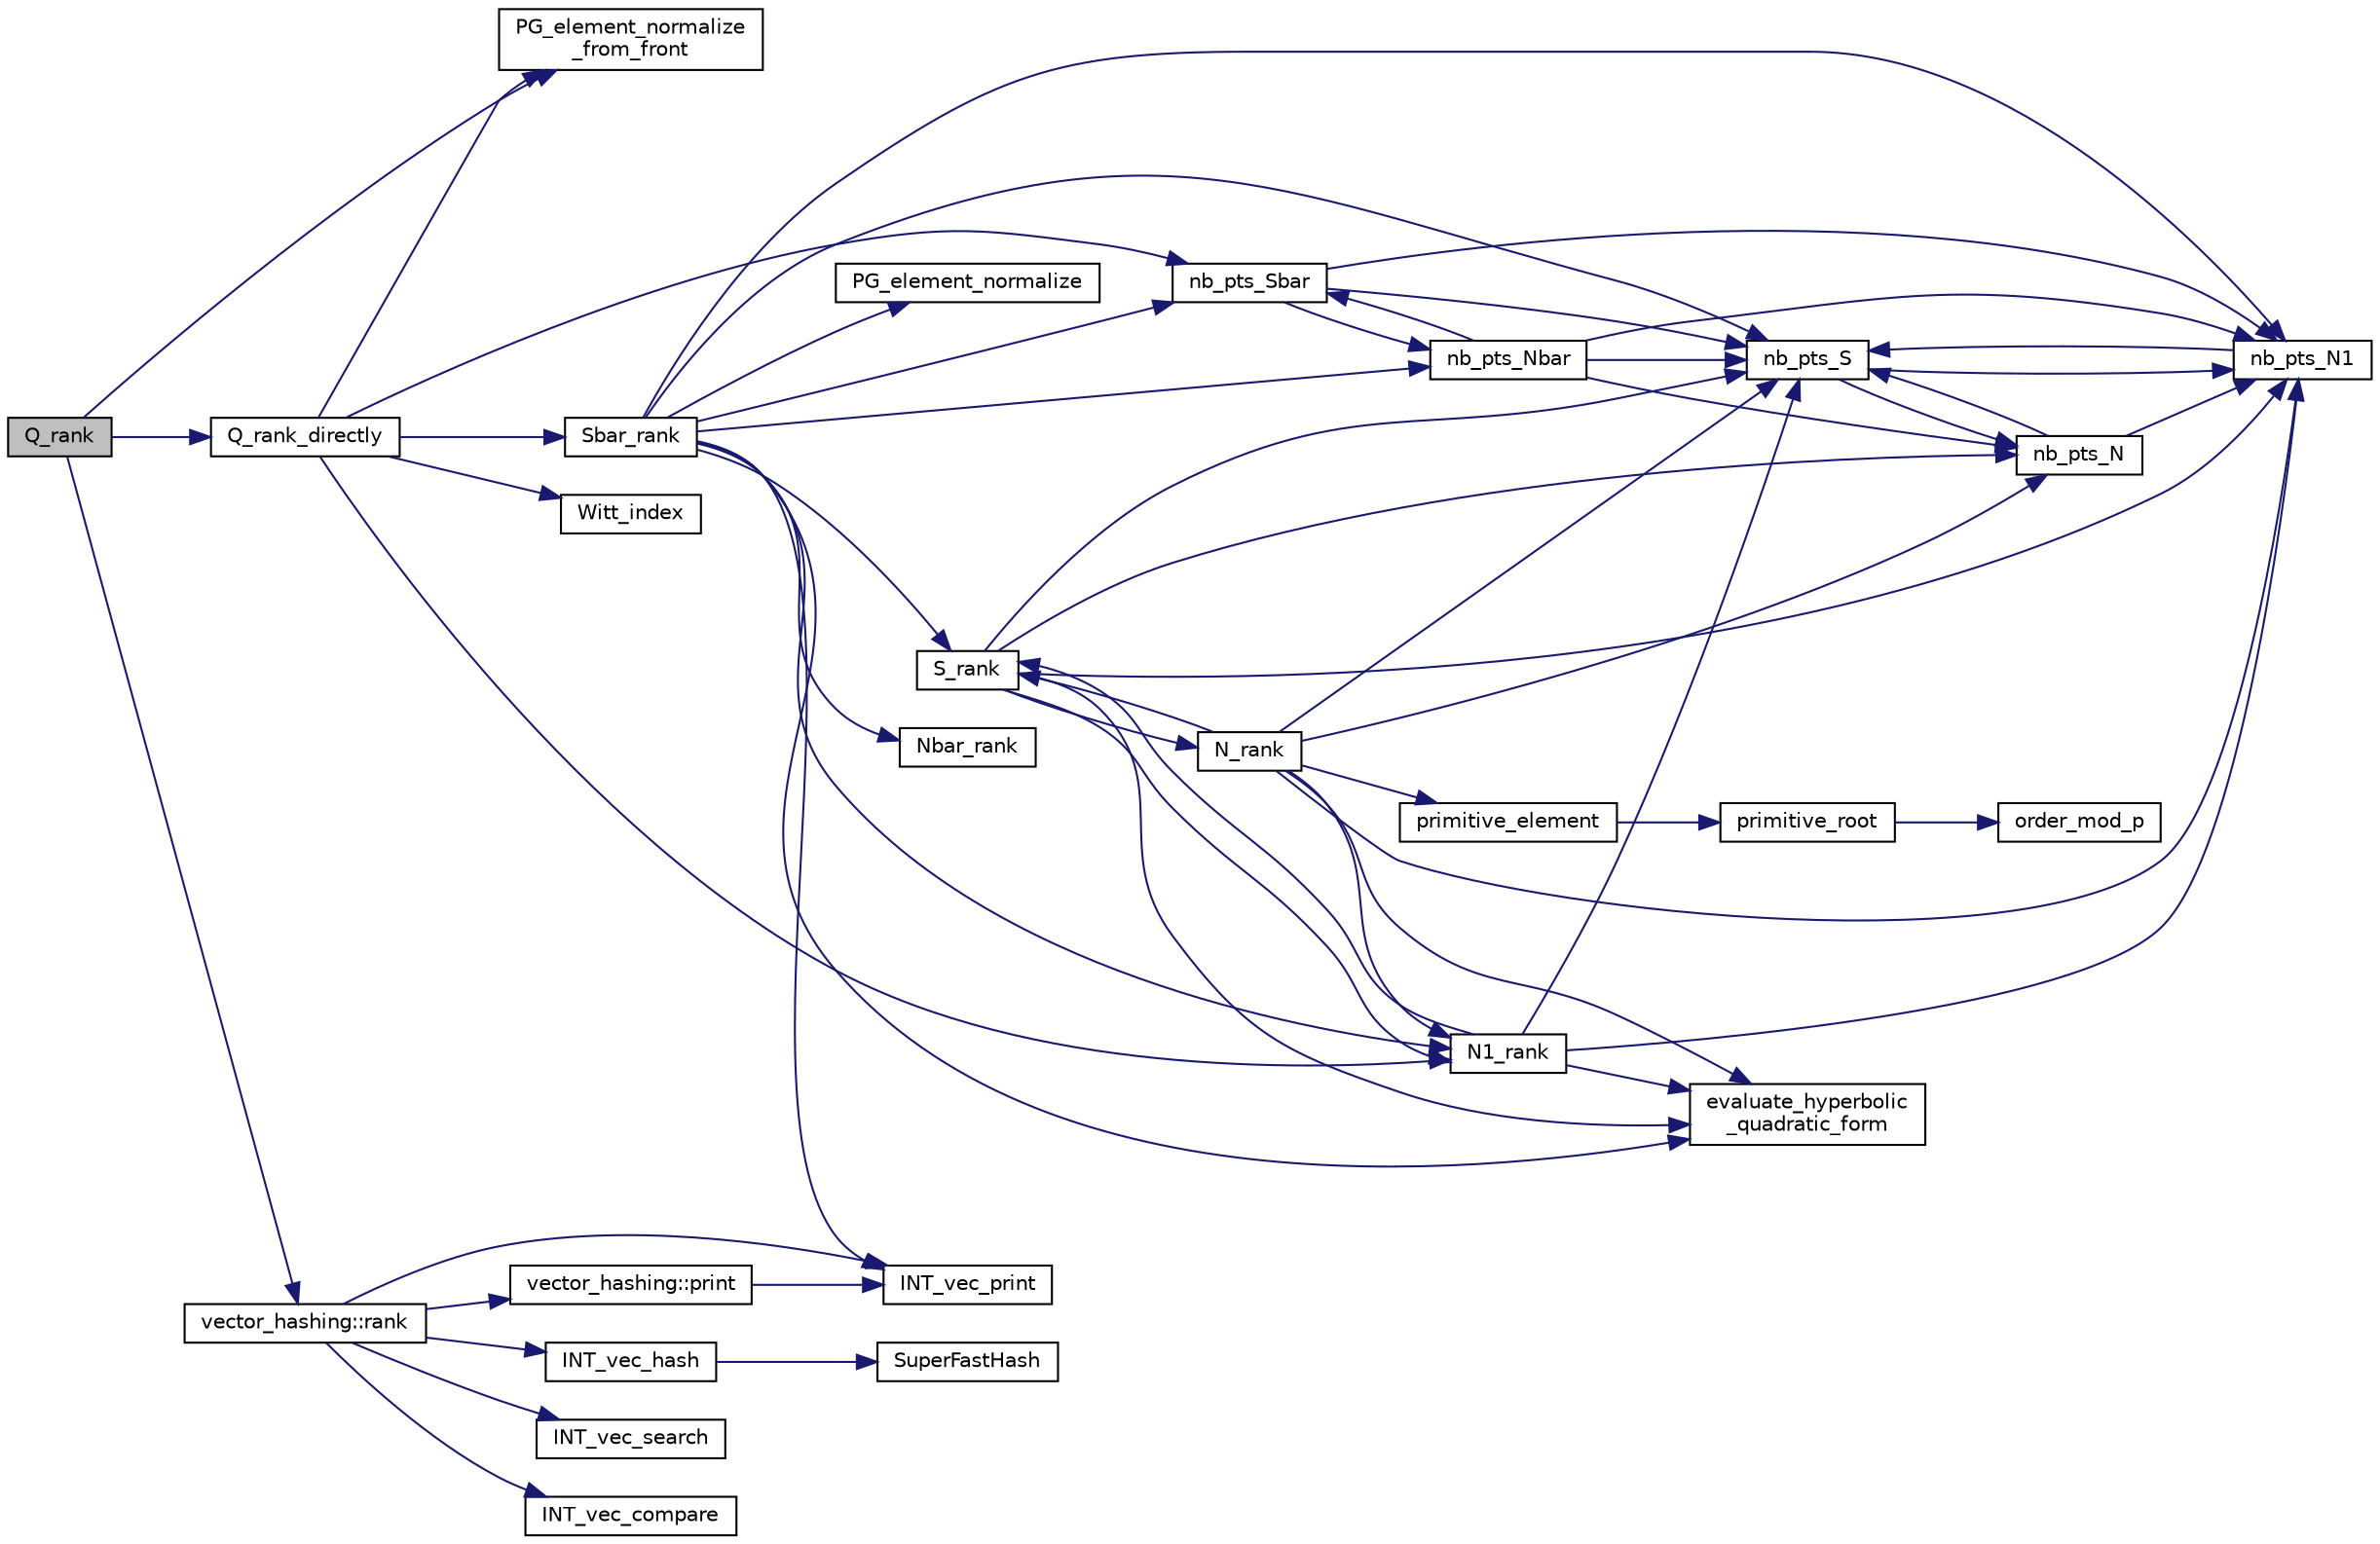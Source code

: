 digraph "Q_rank"
{
  edge [fontname="Helvetica",fontsize="10",labelfontname="Helvetica",labelfontsize="10"];
  node [fontname="Helvetica",fontsize="10",shape=record];
  rankdir="LR";
  Node16471 [label="Q_rank",height=0.2,width=0.4,color="black", fillcolor="grey75", style="filled", fontcolor="black"];
  Node16471 -> Node16472 [color="midnightblue",fontsize="10",style="solid",fontname="Helvetica"];
  Node16472 [label="PG_element_normalize\l_from_front",height=0.2,width=0.4,color="black", fillcolor="white", style="filled",URL="$d4/d67/geometry_8h.html#af675caf5f9975573455c8d93cb56bf95"];
  Node16471 -> Node16473 [color="midnightblue",fontsize="10",style="solid",fontname="Helvetica"];
  Node16473 [label="vector_hashing::rank",height=0.2,width=0.4,color="black", fillcolor="white", style="filled",URL="$d8/daa/classvector__hashing.html#a4879796cc2ade5fcef891747909ec710"];
  Node16473 -> Node16474 [color="midnightblue",fontsize="10",style="solid",fontname="Helvetica"];
  Node16474 [label="INT_vec_hash",height=0.2,width=0.4,color="black", fillcolor="white", style="filled",URL="$d5/db4/io__and__os_8h.html#a2c14b1034b07b03b4df943066edeb99f"];
  Node16474 -> Node16475 [color="midnightblue",fontsize="10",style="solid",fontname="Helvetica"];
  Node16475 [label="SuperFastHash",height=0.2,width=0.4,color="black", fillcolor="white", style="filled",URL="$d5/de2/foundations_2data__structures_2data__structures_8h.html#a11d69a8cb5ac90dfb13d2e25df8eb1ce"];
  Node16473 -> Node16476 [color="midnightblue",fontsize="10",style="solid",fontname="Helvetica"];
  Node16476 [label="INT_vec_search",height=0.2,width=0.4,color="black", fillcolor="white", style="filled",URL="$d5/de2/foundations_2data__structures_2data__structures_8h.html#ad103ef2316a1f671bdb68fd9cd9ba945"];
  Node16473 -> Node16477 [color="midnightblue",fontsize="10",style="solid",fontname="Helvetica"];
  Node16477 [label="INT_vec_compare",height=0.2,width=0.4,color="black", fillcolor="white", style="filled",URL="$d5/de2/foundations_2data__structures_2data__structures_8h.html#ac1a17fca23fb4a338aef8547a4c2fded"];
  Node16473 -> Node16478 [color="midnightblue",fontsize="10",style="solid",fontname="Helvetica"];
  Node16478 [label="INT_vec_print",height=0.2,width=0.4,color="black", fillcolor="white", style="filled",URL="$df/dbf/sajeeb_8_c.html#a79a5901af0b47dd0d694109543c027fe"];
  Node16473 -> Node16479 [color="midnightblue",fontsize="10",style="solid",fontname="Helvetica"];
  Node16479 [label="vector_hashing::print",height=0.2,width=0.4,color="black", fillcolor="white", style="filled",URL="$d8/daa/classvector__hashing.html#a4954caab83535e063633dd5d27a564c5"];
  Node16479 -> Node16478 [color="midnightblue",fontsize="10",style="solid",fontname="Helvetica"];
  Node16471 -> Node16480 [color="midnightblue",fontsize="10",style="solid",fontname="Helvetica"];
  Node16480 [label="Q_rank_directly",height=0.2,width=0.4,color="black", fillcolor="white", style="filled",URL="$db/da0/lib_2foundations_2geometry_2orthogonal__points_8_c.html#a5f856abfc1a984dc77a7e21a239ab88e"];
  Node16480 -> Node16481 [color="midnightblue",fontsize="10",style="solid",fontname="Helvetica"];
  Node16481 [label="Witt_index",height=0.2,width=0.4,color="black", fillcolor="white", style="filled",URL="$db/da0/lib_2foundations_2geometry_2orthogonal__points_8_c.html#ab3483ecb9859a6758f82b5327da50534"];
  Node16480 -> Node16482 [color="midnightblue",fontsize="10",style="solid",fontname="Helvetica"];
  Node16482 [label="nb_pts_Sbar",height=0.2,width=0.4,color="black", fillcolor="white", style="filled",URL="$db/da0/lib_2foundations_2geometry_2orthogonal__points_8_c.html#a986dda26505c9934c771578b084f67cc"];
  Node16482 -> Node16483 [color="midnightblue",fontsize="10",style="solid",fontname="Helvetica"];
  Node16483 [label="nb_pts_S",height=0.2,width=0.4,color="black", fillcolor="white", style="filled",URL="$db/da0/lib_2foundations_2geometry_2orthogonal__points_8_c.html#a9bc3dec6e722644d182738102c3e04f3"];
  Node16483 -> Node16484 [color="midnightblue",fontsize="10",style="solid",fontname="Helvetica"];
  Node16484 [label="nb_pts_N",height=0.2,width=0.4,color="black", fillcolor="white", style="filled",URL="$db/da0/lib_2foundations_2geometry_2orthogonal__points_8_c.html#a93e16898c27b1d1c0a6405a7b0615ba6"];
  Node16484 -> Node16483 [color="midnightblue",fontsize="10",style="solid",fontname="Helvetica"];
  Node16484 -> Node16485 [color="midnightblue",fontsize="10",style="solid",fontname="Helvetica"];
  Node16485 [label="nb_pts_N1",height=0.2,width=0.4,color="black", fillcolor="white", style="filled",URL="$db/da0/lib_2foundations_2geometry_2orthogonal__points_8_c.html#ae0f2e1c76523db67b4ec9629ccc35bc6"];
  Node16485 -> Node16483 [color="midnightblue",fontsize="10",style="solid",fontname="Helvetica"];
  Node16483 -> Node16485 [color="midnightblue",fontsize="10",style="solid",fontname="Helvetica"];
  Node16482 -> Node16486 [color="midnightblue",fontsize="10",style="solid",fontname="Helvetica"];
  Node16486 [label="nb_pts_Nbar",height=0.2,width=0.4,color="black", fillcolor="white", style="filled",URL="$db/da0/lib_2foundations_2geometry_2orthogonal__points_8_c.html#a51b4684a176c6841fd3cd6c34c684c2c"];
  Node16486 -> Node16482 [color="midnightblue",fontsize="10",style="solid",fontname="Helvetica"];
  Node16486 -> Node16484 [color="midnightblue",fontsize="10",style="solid",fontname="Helvetica"];
  Node16486 -> Node16483 [color="midnightblue",fontsize="10",style="solid",fontname="Helvetica"];
  Node16486 -> Node16485 [color="midnightblue",fontsize="10",style="solid",fontname="Helvetica"];
  Node16482 -> Node16485 [color="midnightblue",fontsize="10",style="solid",fontname="Helvetica"];
  Node16480 -> Node16487 [color="midnightblue",fontsize="10",style="solid",fontname="Helvetica"];
  Node16487 [label="Sbar_rank",height=0.2,width=0.4,color="black", fillcolor="white", style="filled",URL="$db/da0/lib_2foundations_2geometry_2orthogonal__points_8_c.html#a9f987613e1f3dd623ce4032443a5a4a3"];
  Node16487 -> Node16488 [color="midnightblue",fontsize="10",style="solid",fontname="Helvetica"];
  Node16488 [label="PG_element_normalize",height=0.2,width=0.4,color="black", fillcolor="white", style="filled",URL="$d4/d67/geometry_8h.html#a5a4c3c1158bad6bab0d786c616bd0996"];
  Node16487 -> Node16478 [color="midnightblue",fontsize="10",style="solid",fontname="Helvetica"];
  Node16487 -> Node16482 [color="midnightblue",fontsize="10",style="solid",fontname="Helvetica"];
  Node16487 -> Node16483 [color="midnightblue",fontsize="10",style="solid",fontname="Helvetica"];
  Node16487 -> Node16489 [color="midnightblue",fontsize="10",style="solid",fontname="Helvetica"];
  Node16489 [label="S_rank",height=0.2,width=0.4,color="black", fillcolor="white", style="filled",URL="$db/da0/lib_2foundations_2geometry_2orthogonal__points_8_c.html#a3a31f4ab7622dfd1d56e995cee509faa"];
  Node16489 -> Node16483 [color="midnightblue",fontsize="10",style="solid",fontname="Helvetica"];
  Node16489 -> Node16484 [color="midnightblue",fontsize="10",style="solid",fontname="Helvetica"];
  Node16489 -> Node16485 [color="midnightblue",fontsize="10",style="solid",fontname="Helvetica"];
  Node16489 -> Node16490 [color="midnightblue",fontsize="10",style="solid",fontname="Helvetica"];
  Node16490 [label="N_rank",height=0.2,width=0.4,color="black", fillcolor="white", style="filled",URL="$db/da0/lib_2foundations_2geometry_2orthogonal__points_8_c.html#a750a27350273e325e879377a9ee17bbb"];
  Node16490 -> Node16483 [color="midnightblue",fontsize="10",style="solid",fontname="Helvetica"];
  Node16490 -> Node16484 [color="midnightblue",fontsize="10",style="solid",fontname="Helvetica"];
  Node16490 -> Node16489 [color="midnightblue",fontsize="10",style="solid",fontname="Helvetica"];
  Node16490 -> Node16491 [color="midnightblue",fontsize="10",style="solid",fontname="Helvetica"];
  Node16491 [label="evaluate_hyperbolic\l_quadratic_form",height=0.2,width=0.4,color="black", fillcolor="white", style="filled",URL="$db/da0/lib_2foundations_2geometry_2orthogonal__points_8_c.html#a5f2c422dc24d5720e7a1b36a794ba65a"];
  Node16490 -> Node16485 [color="midnightblue",fontsize="10",style="solid",fontname="Helvetica"];
  Node16490 -> Node16492 [color="midnightblue",fontsize="10",style="solid",fontname="Helvetica"];
  Node16492 [label="primitive_element",height=0.2,width=0.4,color="black", fillcolor="white", style="filled",URL="$db/da0/lib_2foundations_2geometry_2orthogonal__points_8_c.html#a97350390ec02c8cd9f54751708e28768"];
  Node16492 -> Node16493 [color="midnightblue",fontsize="10",style="solid",fontname="Helvetica"];
  Node16493 [label="primitive_root",height=0.2,width=0.4,color="black", fillcolor="white", style="filled",URL="$de/dc5/algebra__and__number__theory_8h.html#a0b6f7619d12ff2c4e60b852b820b0972"];
  Node16493 -> Node16494 [color="midnightblue",fontsize="10",style="solid",fontname="Helvetica"];
  Node16494 [label="order_mod_p",height=0.2,width=0.4,color="black", fillcolor="white", style="filled",URL="$df/dda/number__theory_8_c.html#aa38aa7e68ab81726a4462995135456b2"];
  Node16490 -> Node16495 [color="midnightblue",fontsize="10",style="solid",fontname="Helvetica"];
  Node16495 [label="N1_rank",height=0.2,width=0.4,color="black", fillcolor="white", style="filled",URL="$db/da0/lib_2foundations_2geometry_2orthogonal__points_8_c.html#aeb5e4527dd73fce52439f30400b9946a"];
  Node16495 -> Node16483 [color="midnightblue",fontsize="10",style="solid",fontname="Helvetica"];
  Node16495 -> Node16485 [color="midnightblue",fontsize="10",style="solid",fontname="Helvetica"];
  Node16495 -> Node16489 [color="midnightblue",fontsize="10",style="solid",fontname="Helvetica"];
  Node16495 -> Node16491 [color="midnightblue",fontsize="10",style="solid",fontname="Helvetica"];
  Node16489 -> Node16491 [color="midnightblue",fontsize="10",style="solid",fontname="Helvetica"];
  Node16489 -> Node16495 [color="midnightblue",fontsize="10",style="solid",fontname="Helvetica"];
  Node16487 -> Node16486 [color="midnightblue",fontsize="10",style="solid",fontname="Helvetica"];
  Node16487 -> Node16485 [color="midnightblue",fontsize="10",style="solid",fontname="Helvetica"];
  Node16487 -> Node16496 [color="midnightblue",fontsize="10",style="solid",fontname="Helvetica"];
  Node16496 [label="Nbar_rank",height=0.2,width=0.4,color="black", fillcolor="white", style="filled",URL="$db/da0/lib_2foundations_2geometry_2orthogonal__points_8_c.html#ab1a27ed33557b959a5f02d2a4b81857a"];
  Node16487 -> Node16491 [color="midnightblue",fontsize="10",style="solid",fontname="Helvetica"];
  Node16487 -> Node16495 [color="midnightblue",fontsize="10",style="solid",fontname="Helvetica"];
  Node16480 -> Node16472 [color="midnightblue",fontsize="10",style="solid",fontname="Helvetica"];
  Node16480 -> Node16495 [color="midnightblue",fontsize="10",style="solid",fontname="Helvetica"];
}
